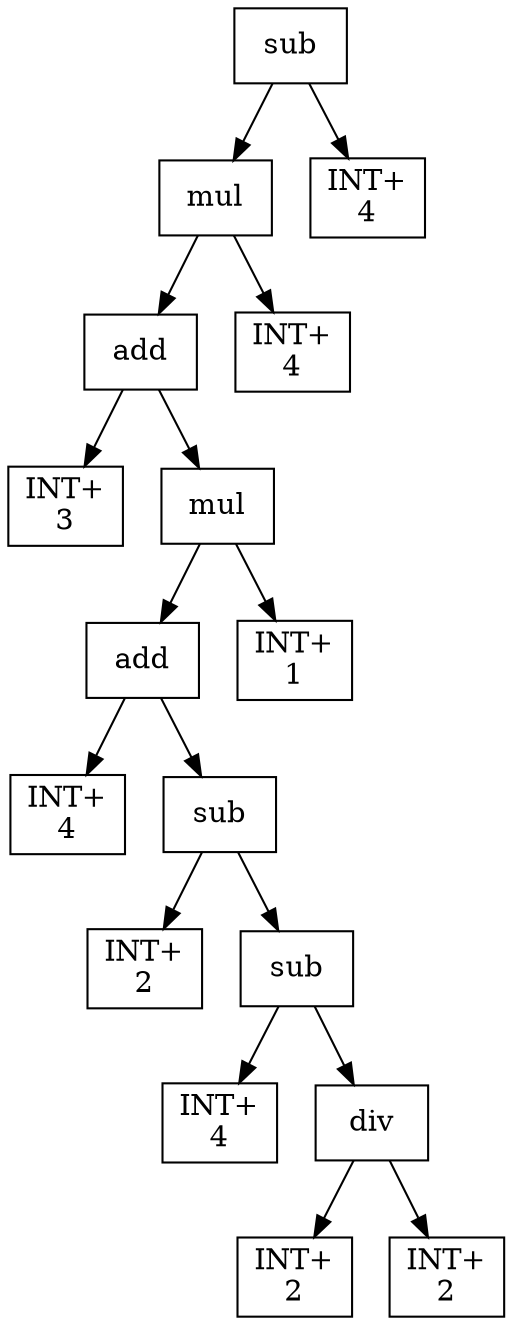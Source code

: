 digraph expr {
  node [shape=box];
  n1 [label="sub"];
  n2 [label="mul"];
  n3 [label="add"];
  n4 [label="INT+\n3"];
  n5 [label="mul"];
  n6 [label="add"];
  n7 [label="INT+\n4"];
  n8 [label="sub"];
  n9 [label="INT+\n2"];
  n10 [label="sub"];
  n11 [label="INT+\n4"];
  n12 [label="div"];
  n13 [label="INT+\n2"];
  n14 [label="INT+\n2"];
  n12 -> n13;
  n12 -> n14;
  n10 -> n11;
  n10 -> n12;
  n8 -> n9;
  n8 -> n10;
  n6 -> n7;
  n6 -> n8;
  n15 [label="INT+\n1"];
  n5 -> n6;
  n5 -> n15;
  n3 -> n4;
  n3 -> n5;
  n16 [label="INT+\n4"];
  n2 -> n3;
  n2 -> n16;
  n17 [label="INT+\n4"];
  n1 -> n2;
  n1 -> n17;
}